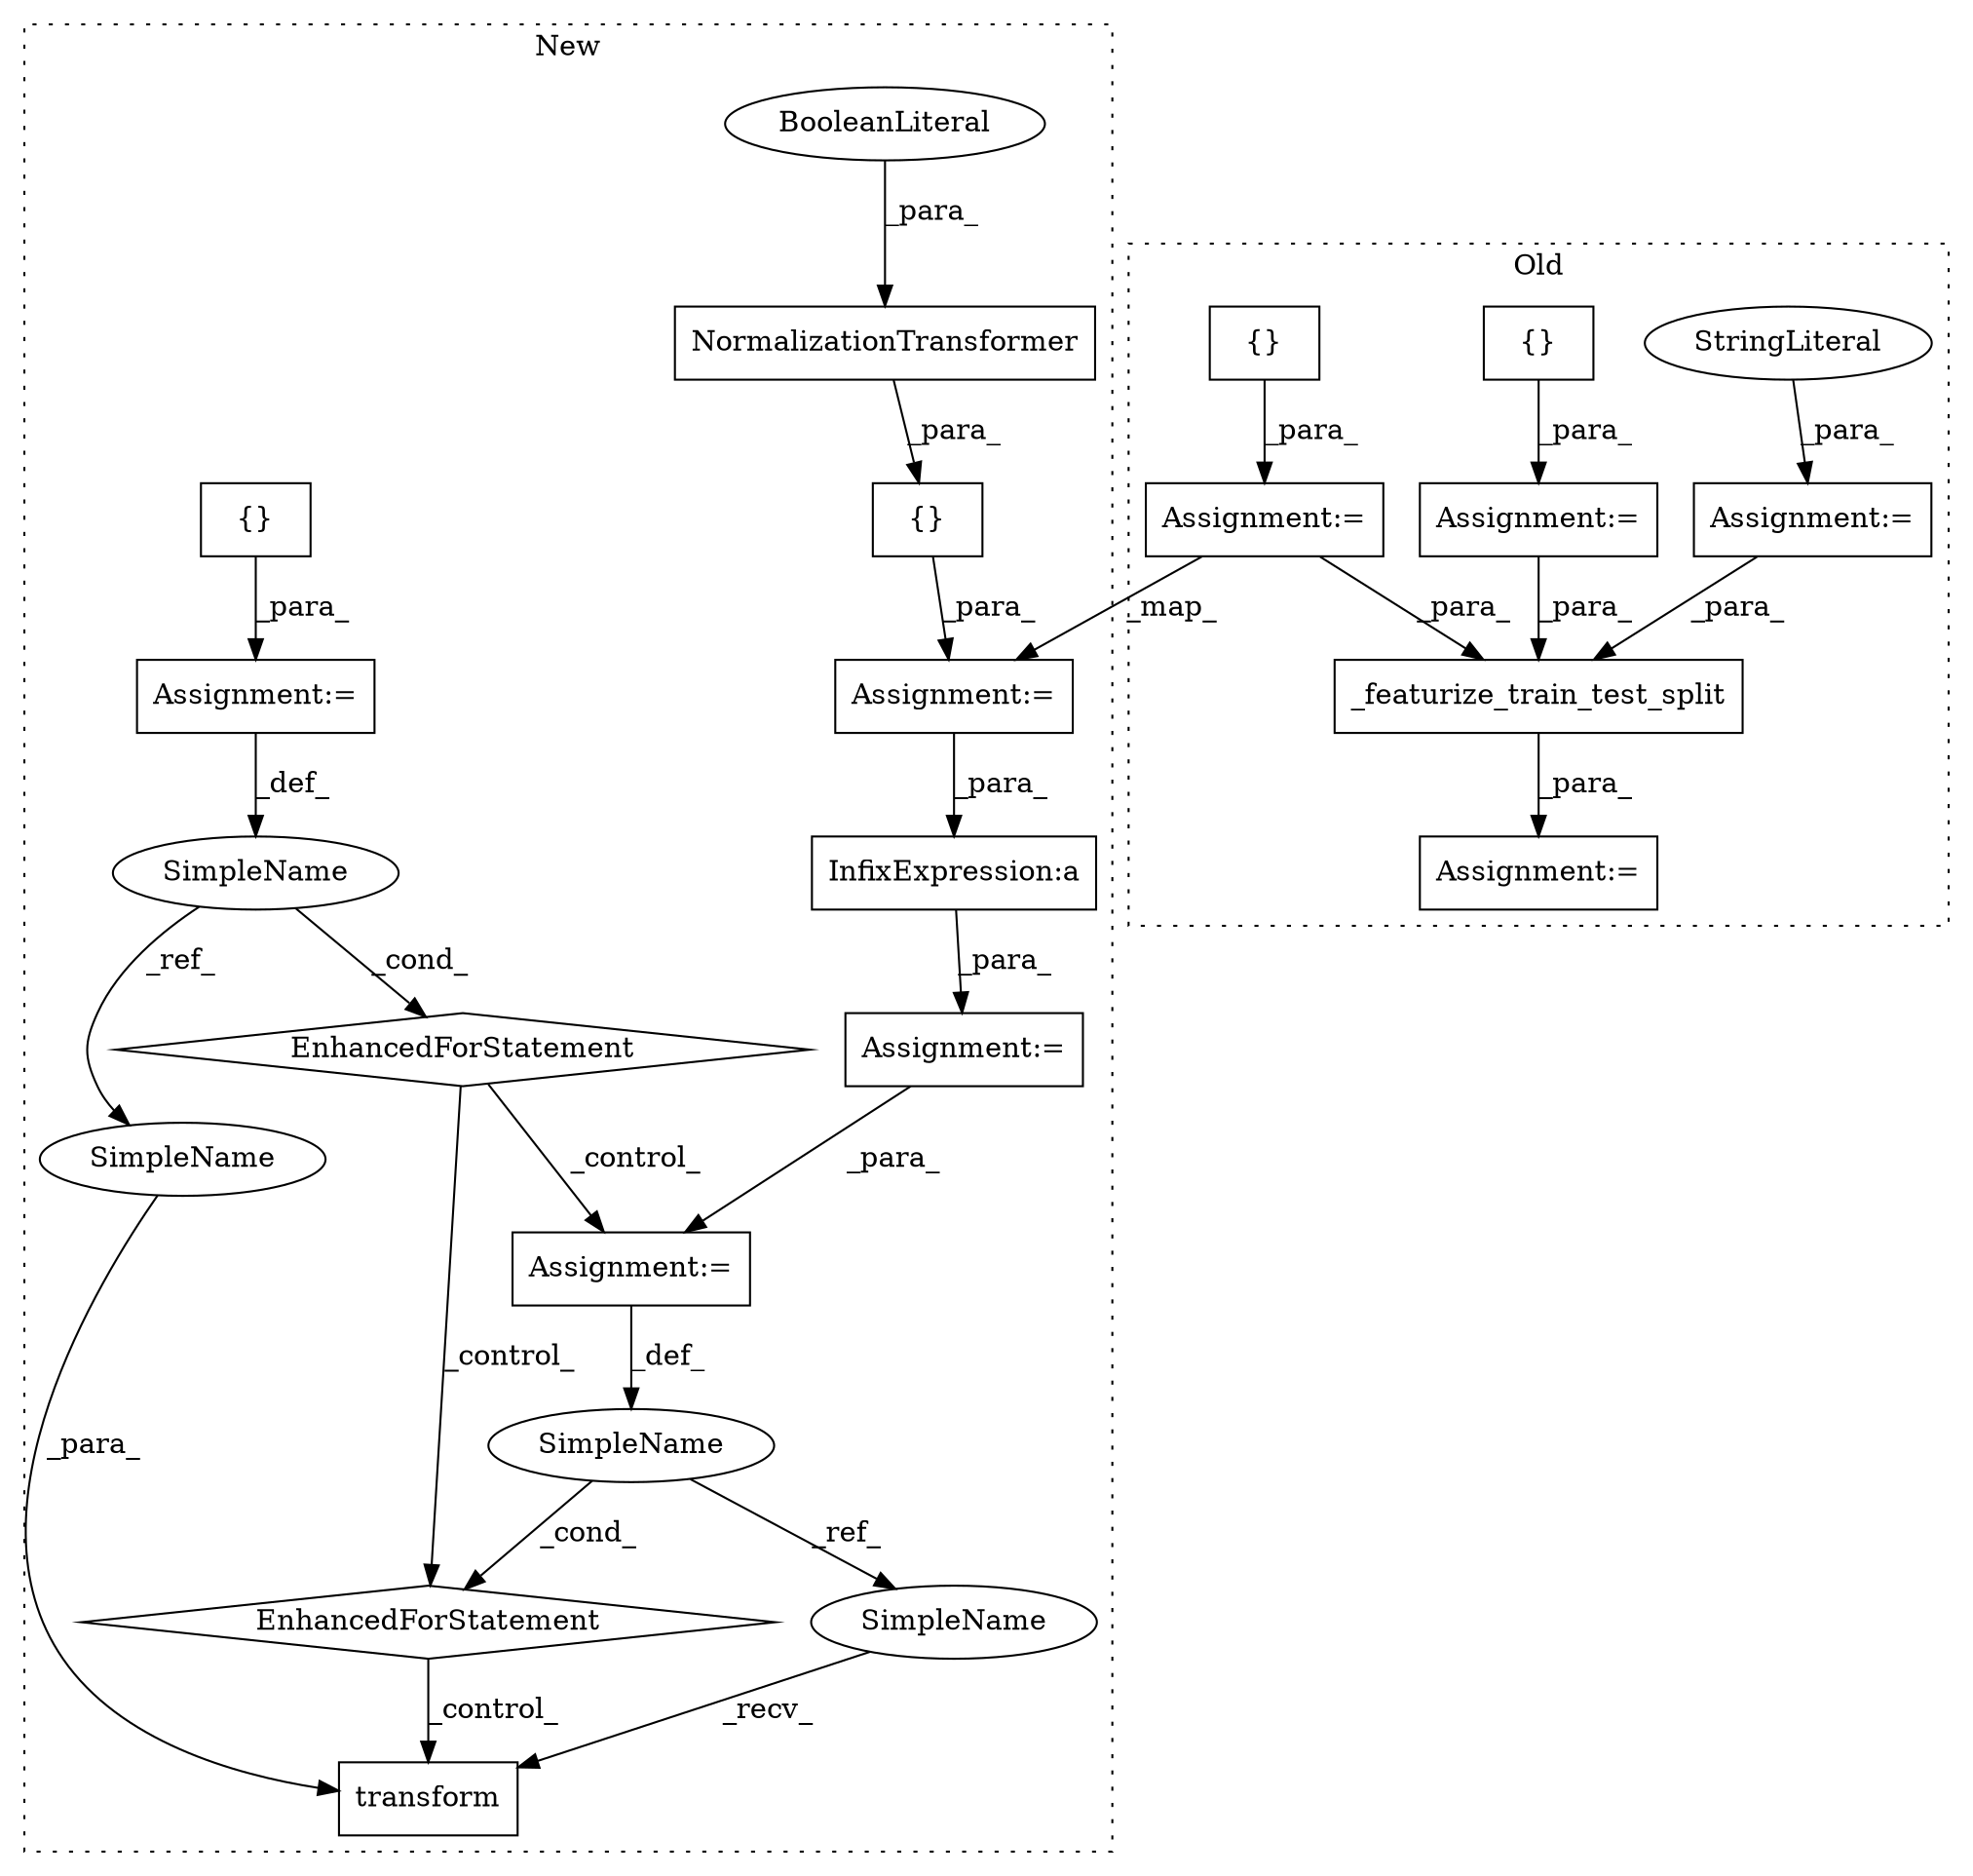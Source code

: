digraph G {
subgraph cluster0 {
1 [label="_featurize_train_test_split" a="32" s="4775,4916" l="28,1" shape="box"];
5 [label="{}" a="4" s="4299,4324" l="1,1" shape="box"];
16 [label="Assignment:=" a="7" s="4768" l="2" shape="box"];
17 [label="Assignment:=" a="7" s="4572" l="1" shape="box"];
18 [label="StringLiteral" a="45" s="4573" l="28" shape="ellipse"];
19 [label="Assignment:=" a="7" s="4246" l="1" shape="box"];
21 [label="{}" a="4" s="4179" l="2" shape="box"];
22 [label="Assignment:=" a="7" s="4165" l="1" shape="box"];
label = "Old";
style="dotted";
}
subgraph cluster1 {
2 [label="transform" a="32" s="5681,5698" l="10,1" shape="box"];
3 [label="InfixExpression:a" a="27" s="5384" l="3" shape="box"];
4 [label="{}" a="4" s="5300,5345" l="1,1" shape="box"];
6 [label="NormalizationTransformer" a="32" s="5301,5344" l="25,1" shape="box"];
7 [label="{}" a="4" s="5489,5516" l="1,1" shape="box"];
8 [label="EnhancedForStatement" a="70" s="5413,5517" l="53,2" shape="diamond"];
9 [label="BooleanLiteral" a="9" s="5326" l="4" shape="ellipse"];
10 [label="EnhancedForStatement" a="70" s="5527,5657" l="57,2" shape="diamond"];
11 [label="SimpleName" a="42" s="5470" l="7" shape="ellipse"];
12 [label="SimpleName" a="42" s="5631" l="11" shape="ellipse"];
13 [label="Assignment:=" a="7" s="5364" l="1" shape="box"];
14 [label="Assignment:=" a="7" s="5527,5657" l="57,2" shape="box"];
15 [label="Assignment:=" a="7" s="5413,5517" l="53,2" shape="box"];
20 [label="Assignment:=" a="7" s="5282" l="1" shape="box"];
23 [label="SimpleName" a="42" s="5669" l="11" shape="ellipse"];
24 [label="SimpleName" a="42" s="5691" l="7" shape="ellipse"];
label = "New";
style="dotted";
}
1 -> 16 [label="_para_"];
3 -> 13 [label="_para_"];
4 -> 20 [label="_para_"];
5 -> 19 [label="_para_"];
6 -> 4 [label="_para_"];
7 -> 15 [label="_para_"];
8 -> 10 [label="_control_"];
8 -> 14 [label="_control_"];
9 -> 6 [label="_para_"];
10 -> 2 [label="_control_"];
11 -> 8 [label="_cond_"];
11 -> 24 [label="_ref_"];
12 -> 23 [label="_ref_"];
12 -> 10 [label="_cond_"];
13 -> 14 [label="_para_"];
14 -> 12 [label="_def_"];
15 -> 11 [label="_def_"];
17 -> 1 [label="_para_"];
18 -> 17 [label="_para_"];
19 -> 1 [label="_para_"];
19 -> 20 [label="_map_"];
20 -> 3 [label="_para_"];
21 -> 22 [label="_para_"];
22 -> 1 [label="_para_"];
23 -> 2 [label="_recv_"];
24 -> 2 [label="_para_"];
}